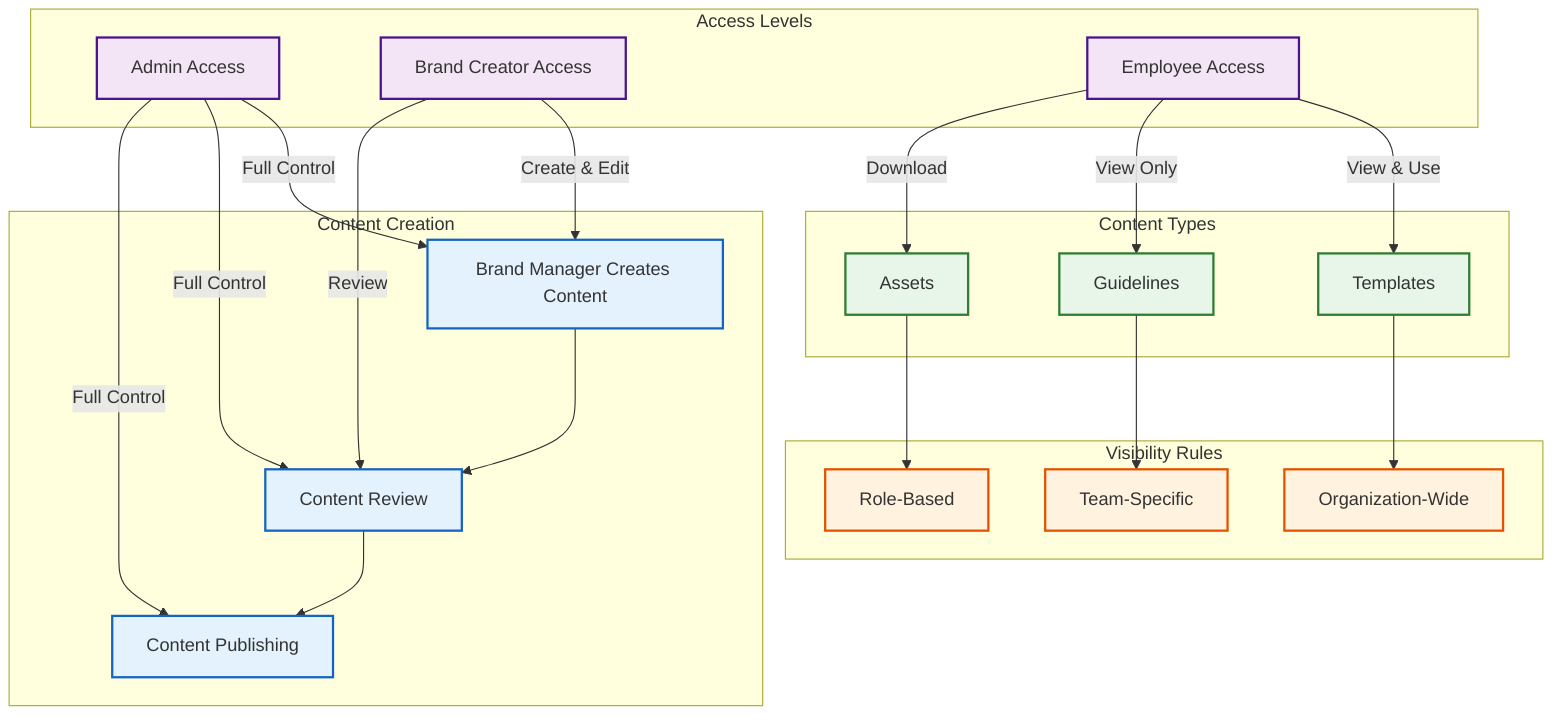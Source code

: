 graph TD
    subgraph Content Creation
        A[Brand Manager Creates Content]
        B[Content Review]
        C[Content Publishing]
    end

    subgraph Access Levels
        D[Admin Access]
        E[Brand Creator Access]
        F[Employee Access]
    end

    subgraph Content Types
        G[Templates]
        H[Guidelines]
        I[Assets]
    end

    subgraph Visibility Rules
        J[Organization-Wide]
        K[Team-Specific]
        L[Role-Based]
    end

    A --> B
    B --> C
    
    D -->|Full Control| A
    D -->|Full Control| B
    D -->|Full Control| C
    
    E -->|Create & Edit| A
    E -->|Review| B
    
    F -->|View & Use| G
    F -->|View Only| H
    F -->|Download| I
    
    G --> J
    H --> K
    I --> L

    classDef creation fill:#e3f2fd,stroke:#1565c0,stroke-width:2px
    classDef access fill:#f3e5f5,stroke:#4a148c,stroke-width:2px
    classDef types fill:#e8f5e9,stroke:#2e7d32,stroke-width:2px
    classDef rules fill:#fff3e0,stroke:#e65100,stroke-width:2px

    class A,B,C creation
    class D,E,F access
    class G,H,I types
    class J,K,L rules
